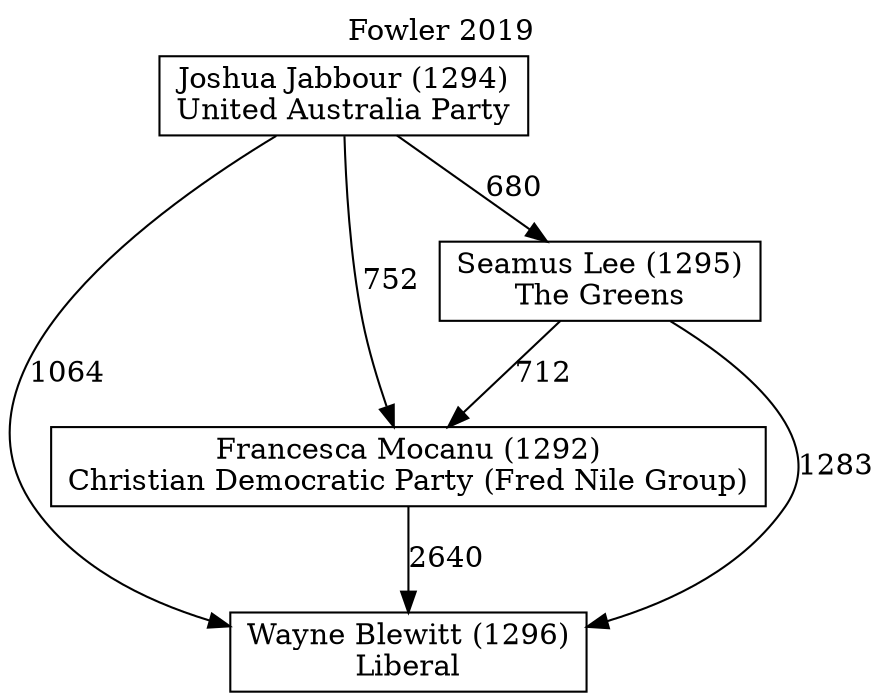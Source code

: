 // House preference flow
digraph "Wayne Blewitt (1296)_Fowler_2019" {
	graph [label="Fowler 2019" labelloc=t mclimit=10]
	node [shape=box]
	"Wayne Blewitt (1296)" [label="Wayne Blewitt (1296)
Liberal"]
	"Francesca Mocanu (1292)" [label="Francesca Mocanu (1292)
Christian Democratic Party (Fred Nile Group)"]
	"Seamus Lee (1295)" [label="Seamus Lee (1295)
The Greens"]
	"Joshua Jabbour (1294)" [label="Joshua Jabbour (1294)
United Australia Party"]
	"Francesca Mocanu (1292)" -> "Wayne Blewitt (1296)" [label=2640]
	"Seamus Lee (1295)" -> "Francesca Mocanu (1292)" [label=712]
	"Joshua Jabbour (1294)" -> "Seamus Lee (1295)" [label=680]
	"Seamus Lee (1295)" -> "Wayne Blewitt (1296)" [label=1283]
	"Joshua Jabbour (1294)" -> "Wayne Blewitt (1296)" [label=1064]
	"Joshua Jabbour (1294)" -> "Francesca Mocanu (1292)" [label=752]
}
